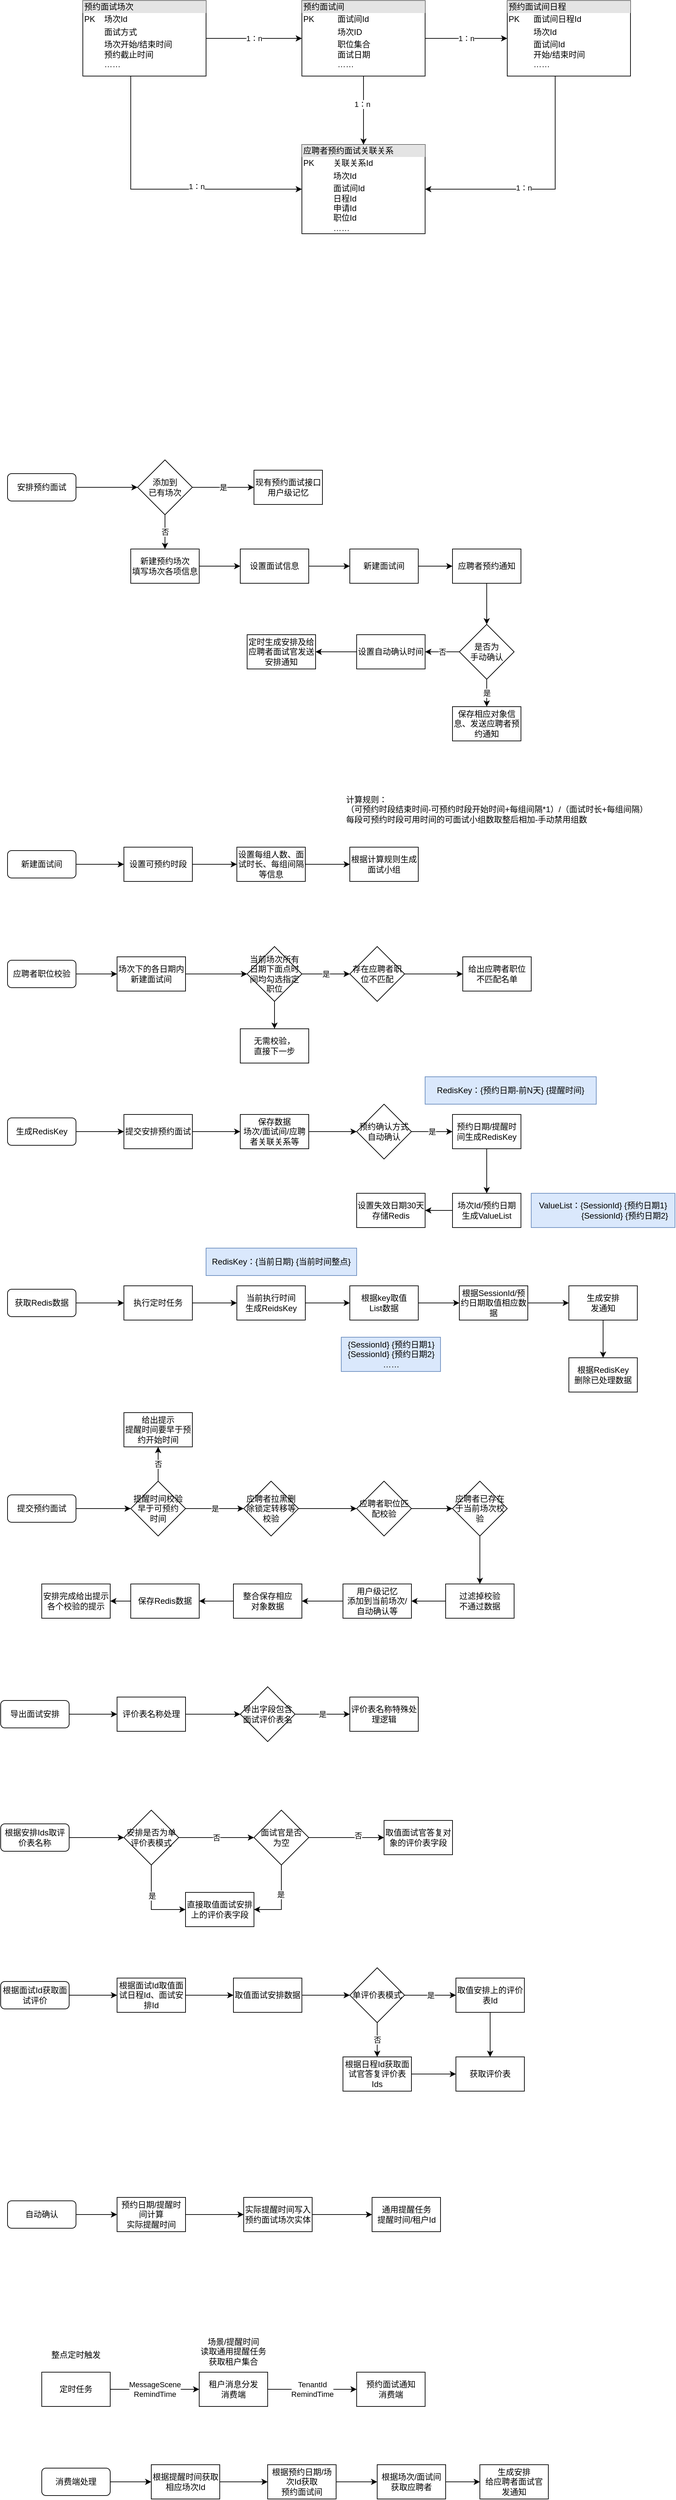<mxfile version="20.0.3" type="github">
  <diagram id="_McsPf8jb2U088-XCoP_" name="Page-1">
    <mxGraphModel dx="1038" dy="578" grid="1" gridSize="10" guides="1" tooltips="1" connect="1" arrows="1" fold="1" page="1" pageScale="1" pageWidth="300000" pageHeight="30000" math="0" shadow="0">
      <root>
        <mxCell id="0" />
        <mxCell id="1" parent="0" />
        <mxCell id="AKutZcXzC_K11kxw9h79-6" value="1：n" style="edgeStyle=orthogonalEdgeStyle;rounded=0;orthogonalLoop=1;jettySize=auto;html=1;" parent="1" source="AKutZcXzC_K11kxw9h79-1" target="AKutZcXzC_K11kxw9h79-2" edge="1">
          <mxGeometry relative="1" as="geometry" />
        </mxCell>
        <mxCell id="AKutZcXzC_K11kxw9h79-8" style="edgeStyle=orthogonalEdgeStyle;rounded=0;orthogonalLoop=1;jettySize=auto;html=1;entryX=0;entryY=0.5;entryDx=0;entryDy=0;" parent="1" source="AKutZcXzC_K11kxw9h79-1" target="AKutZcXzC_K11kxw9h79-4" edge="1">
          <mxGeometry relative="1" as="geometry">
            <Array as="points">
              <mxPoint x="250" y="445" />
            </Array>
          </mxGeometry>
        </mxCell>
        <mxCell id="AKutZcXzC_K11kxw9h79-9" value="1：n" style="edgeLabel;html=1;align=center;verticalAlign=middle;resizable=0;points=[];" parent="AKutZcXzC_K11kxw9h79-8" vertex="1" connectable="0">
          <mxGeometry x="0.257" y="4" relative="1" as="geometry">
            <mxPoint as="offset" />
          </mxGeometry>
        </mxCell>
        <mxCell id="AKutZcXzC_K11kxw9h79-1" value="&lt;div style=&quot;box-sizing: border-box ; width: 100% ; background: #e4e4e4 ; padding: 2px&quot;&gt;预约面试场次&lt;/div&gt;&lt;table style=&quot;width: 100% ; font-size: 1em&quot; cellpadding=&quot;2&quot; cellspacing=&quot;0&quot;&gt;&lt;tbody&gt;&lt;tr&gt;&lt;td&gt;PK&lt;/td&gt;&lt;td&gt;场次Id&amp;nbsp;&lt;/td&gt;&lt;/tr&gt;&lt;tr&gt;&lt;td&gt;&lt;br&gt;&lt;/td&gt;&lt;td&gt;面试方式&lt;/td&gt;&lt;/tr&gt;&lt;tr&gt;&lt;td&gt;&lt;/td&gt;&lt;td&gt;场次开始/结束时间&lt;br&gt;预约截止时间&lt;br&gt;……&lt;/td&gt;&lt;/tr&gt;&lt;/tbody&gt;&lt;/table&gt;" style="verticalAlign=top;align=left;overflow=fill;html=1;" parent="1" vertex="1">
          <mxGeometry x="180" y="170" width="180" height="110" as="geometry" />
        </mxCell>
        <mxCell id="AKutZcXzC_K11kxw9h79-7" value="1：n" style="edgeStyle=orthogonalEdgeStyle;rounded=0;orthogonalLoop=1;jettySize=auto;html=1;" parent="1" source="AKutZcXzC_K11kxw9h79-2" target="AKutZcXzC_K11kxw9h79-3" edge="1">
          <mxGeometry relative="1" as="geometry" />
        </mxCell>
        <mxCell id="AKutZcXzC_K11kxw9h79-10" value="" style="edgeStyle=orthogonalEdgeStyle;rounded=0;orthogonalLoop=1;jettySize=auto;html=1;" parent="1" source="AKutZcXzC_K11kxw9h79-2" target="AKutZcXzC_K11kxw9h79-4" edge="1">
          <mxGeometry relative="1" as="geometry" />
        </mxCell>
        <mxCell id="AKutZcXzC_K11kxw9h79-11" value="1：n" style="edgeLabel;html=1;align=center;verticalAlign=middle;resizable=0;points=[];" parent="AKutZcXzC_K11kxw9h79-10" vertex="1" connectable="0">
          <mxGeometry x="-0.184" y="-2" relative="1" as="geometry">
            <mxPoint as="offset" />
          </mxGeometry>
        </mxCell>
        <mxCell id="AKutZcXzC_K11kxw9h79-2" value="&lt;div style=&quot;box-sizing: border-box ; width: 100% ; background: #e4e4e4 ; padding: 2px&quot;&gt;预约面试间&lt;/div&gt;&lt;table style=&quot;width: 100% ; font-size: 1em&quot; cellpadding=&quot;2&quot; cellspacing=&quot;0&quot;&gt;&lt;tbody&gt;&lt;tr&gt;&lt;td&gt;PK&lt;/td&gt;&lt;td&gt;面试间Id&lt;/td&gt;&lt;/tr&gt;&lt;tr&gt;&lt;td&gt;&lt;br&gt;&lt;/td&gt;&lt;td&gt;场次ID&lt;/td&gt;&lt;/tr&gt;&lt;tr&gt;&lt;td&gt;&lt;/td&gt;&lt;td&gt;职位集合&lt;br&gt;面试日期&lt;br&gt;……&lt;/td&gt;&lt;/tr&gt;&lt;/tbody&gt;&lt;/table&gt;" style="verticalAlign=top;align=left;overflow=fill;html=1;" parent="1" vertex="1">
          <mxGeometry x="500" y="170" width="180" height="110" as="geometry" />
        </mxCell>
        <mxCell id="AKutZcXzC_K11kxw9h79-12" style="edgeStyle=orthogonalEdgeStyle;rounded=0;orthogonalLoop=1;jettySize=auto;html=1;entryX=1;entryY=0.5;entryDx=0;entryDy=0;" parent="1" source="AKutZcXzC_K11kxw9h79-3" target="AKutZcXzC_K11kxw9h79-4" edge="1">
          <mxGeometry relative="1" as="geometry">
            <Array as="points">
              <mxPoint x="870" y="445" />
            </Array>
          </mxGeometry>
        </mxCell>
        <mxCell id="AKutZcXzC_K11kxw9h79-13" value="1：n" style="edgeLabel;html=1;align=center;verticalAlign=middle;resizable=0;points=[];" parent="AKutZcXzC_K11kxw9h79-12" vertex="1" connectable="0">
          <mxGeometry x="0.19" y="-2" relative="1" as="geometry">
            <mxPoint as="offset" />
          </mxGeometry>
        </mxCell>
        <mxCell id="AKutZcXzC_K11kxw9h79-3" value="&lt;div style=&quot;box-sizing: border-box ; width: 100% ; background: #e4e4e4 ; padding: 2px&quot;&gt;预约面试间日程&lt;/div&gt;&lt;table style=&quot;width: 100% ; font-size: 1em&quot; cellpadding=&quot;2&quot; cellspacing=&quot;0&quot;&gt;&lt;tbody&gt;&lt;tr&gt;&lt;td&gt;PK&lt;/td&gt;&lt;td&gt;面试间日程Id&lt;/td&gt;&lt;/tr&gt;&lt;tr&gt;&lt;td&gt;&lt;br&gt;&lt;/td&gt;&lt;td&gt;场次Id&lt;/td&gt;&lt;/tr&gt;&lt;tr&gt;&lt;td&gt;&lt;/td&gt;&lt;td&gt;面试间Id&lt;br&gt;开始/结束时间&lt;br&gt;……&lt;/td&gt;&lt;/tr&gt;&lt;/tbody&gt;&lt;/table&gt;" style="verticalAlign=top;align=left;overflow=fill;html=1;" parent="1" vertex="1">
          <mxGeometry x="800" y="170" width="180" height="110" as="geometry" />
        </mxCell>
        <mxCell id="AKutZcXzC_K11kxw9h79-4" value="&lt;div style=&quot;box-sizing: border-box ; width: 100% ; background: #e4e4e4 ; padding: 2px&quot;&gt;应聘者预约面试关联关系&lt;/div&gt;&lt;table style=&quot;width: 100% ; font-size: 1em&quot; cellpadding=&quot;2&quot; cellspacing=&quot;0&quot;&gt;&lt;tbody&gt;&lt;tr&gt;&lt;td&gt;PK&lt;/td&gt;&lt;td&gt;关联关系Id&lt;/td&gt;&lt;/tr&gt;&lt;tr&gt;&lt;td&gt;&lt;br&gt;&lt;/td&gt;&lt;td&gt;场次Id&lt;/td&gt;&lt;/tr&gt;&lt;tr&gt;&lt;td&gt;&lt;/td&gt;&lt;td&gt;面试间Id&lt;br&gt;日程Id&lt;br&gt;申请Id&lt;br&gt;职位Id&lt;br&gt;……&lt;br&gt;&lt;br&gt;&lt;/td&gt;&lt;/tr&gt;&lt;/tbody&gt;&lt;/table&gt;" style="verticalAlign=top;align=left;overflow=fill;html=1;" parent="1" vertex="1">
          <mxGeometry x="500" y="380" width="180" height="130" as="geometry" />
        </mxCell>
        <mxCell id="AKutZcXzC_K11kxw9h79-26" value="" style="edgeStyle=orthogonalEdgeStyle;rounded=0;orthogonalLoop=1;jettySize=auto;html=1;" parent="1" source="AKutZcXzC_K11kxw9h79-14" target="AKutZcXzC_K11kxw9h79-15" edge="1">
          <mxGeometry relative="1" as="geometry" />
        </mxCell>
        <mxCell id="AKutZcXzC_K11kxw9h79-14" value="安排预约面试" style="rounded=1;whiteSpace=wrap;html=1;" parent="1" vertex="1">
          <mxGeometry x="70" y="860" width="100" height="40" as="geometry" />
        </mxCell>
        <mxCell id="AKutZcXzC_K11kxw9h79-27" value="是" style="edgeStyle=orthogonalEdgeStyle;rounded=0;orthogonalLoop=1;jettySize=auto;html=1;" parent="1" source="AKutZcXzC_K11kxw9h79-15" target="AKutZcXzC_K11kxw9h79-16" edge="1">
          <mxGeometry relative="1" as="geometry" />
        </mxCell>
        <mxCell id="AKutZcXzC_K11kxw9h79-28" value="否" style="edgeStyle=orthogonalEdgeStyle;rounded=0;orthogonalLoop=1;jettySize=auto;html=1;" parent="1" source="AKutZcXzC_K11kxw9h79-15" target="AKutZcXzC_K11kxw9h79-18" edge="1">
          <mxGeometry relative="1" as="geometry" />
        </mxCell>
        <mxCell id="AKutZcXzC_K11kxw9h79-15" value="添加到&lt;br&gt;已有场次" style="rhombus;whiteSpace=wrap;html=1;" parent="1" vertex="1">
          <mxGeometry x="260" y="840" width="80" height="80" as="geometry" />
        </mxCell>
        <mxCell id="AKutZcXzC_K11kxw9h79-16" value="现有预约面试接口&lt;br&gt;用户级记忆" style="rounded=0;whiteSpace=wrap;html=1;" parent="1" vertex="1">
          <mxGeometry x="430" y="855" width="100" height="50" as="geometry" />
        </mxCell>
        <mxCell id="AKutZcXzC_K11kxw9h79-29" value="" style="edgeStyle=orthogonalEdgeStyle;rounded=0;orthogonalLoop=1;jettySize=auto;html=1;" parent="1" source="AKutZcXzC_K11kxw9h79-18" target="AKutZcXzC_K11kxw9h79-19" edge="1">
          <mxGeometry relative="1" as="geometry" />
        </mxCell>
        <mxCell id="AKutZcXzC_K11kxw9h79-18" value="新建预约场次&lt;br&gt;填写场次各项信息" style="rounded=0;whiteSpace=wrap;html=1;" parent="1" vertex="1">
          <mxGeometry x="250" y="970" width="100" height="50" as="geometry" />
        </mxCell>
        <mxCell id="AKutZcXzC_K11kxw9h79-30" value="" style="edgeStyle=orthogonalEdgeStyle;rounded=0;orthogonalLoop=1;jettySize=auto;html=1;" parent="1" source="AKutZcXzC_K11kxw9h79-19" target="AKutZcXzC_K11kxw9h79-20" edge="1">
          <mxGeometry relative="1" as="geometry" />
        </mxCell>
        <mxCell id="AKutZcXzC_K11kxw9h79-19" value="设置面试信息" style="rounded=0;whiteSpace=wrap;html=1;" parent="1" vertex="1">
          <mxGeometry x="410" y="970" width="100" height="50" as="geometry" />
        </mxCell>
        <mxCell id="AKutZcXzC_K11kxw9h79-31" value="" style="edgeStyle=orthogonalEdgeStyle;rounded=0;orthogonalLoop=1;jettySize=auto;html=1;" parent="1" source="AKutZcXzC_K11kxw9h79-20" target="AKutZcXzC_K11kxw9h79-21" edge="1">
          <mxGeometry relative="1" as="geometry" />
        </mxCell>
        <mxCell id="AKutZcXzC_K11kxw9h79-20" value="新建面试间" style="rounded=0;whiteSpace=wrap;html=1;" parent="1" vertex="1">
          <mxGeometry x="570" y="970" width="100" height="50" as="geometry" />
        </mxCell>
        <mxCell id="AKutZcXzC_K11kxw9h79-32" value="" style="edgeStyle=orthogonalEdgeStyle;rounded=0;orthogonalLoop=1;jettySize=auto;html=1;" parent="1" source="AKutZcXzC_K11kxw9h79-21" target="AKutZcXzC_K11kxw9h79-22" edge="1">
          <mxGeometry relative="1" as="geometry" />
        </mxCell>
        <mxCell id="AKutZcXzC_K11kxw9h79-21" value="应聘者预约通知" style="rounded=0;whiteSpace=wrap;html=1;" parent="1" vertex="1">
          <mxGeometry x="720" y="970" width="100" height="50" as="geometry" />
        </mxCell>
        <mxCell id="AKutZcXzC_K11kxw9h79-33" value="是" style="edgeStyle=orthogonalEdgeStyle;rounded=0;orthogonalLoop=1;jettySize=auto;html=1;" parent="1" source="AKutZcXzC_K11kxw9h79-22" target="AKutZcXzC_K11kxw9h79-23" edge="1">
          <mxGeometry relative="1" as="geometry" />
        </mxCell>
        <mxCell id="AKutZcXzC_K11kxw9h79-34" value="否" style="edgeStyle=orthogonalEdgeStyle;rounded=0;orthogonalLoop=1;jettySize=auto;html=1;" parent="1" source="AKutZcXzC_K11kxw9h79-22" target="AKutZcXzC_K11kxw9h79-24" edge="1">
          <mxGeometry relative="1" as="geometry" />
        </mxCell>
        <mxCell id="AKutZcXzC_K11kxw9h79-22" value="是否为&lt;br&gt;手动确认" style="rhombus;whiteSpace=wrap;html=1;" parent="1" vertex="1">
          <mxGeometry x="730" y="1080" width="80" height="80" as="geometry" />
        </mxCell>
        <mxCell id="AKutZcXzC_K11kxw9h79-23" value="保存相应对象信息、发送应聘者预约通知" style="rounded=0;whiteSpace=wrap;html=1;" parent="1" vertex="1">
          <mxGeometry x="720" y="1200" width="100" height="50" as="geometry" />
        </mxCell>
        <mxCell id="AKutZcXzC_K11kxw9h79-35" value="" style="edgeStyle=orthogonalEdgeStyle;rounded=0;orthogonalLoop=1;jettySize=auto;html=1;" parent="1" source="AKutZcXzC_K11kxw9h79-24" target="AKutZcXzC_K11kxw9h79-25" edge="1">
          <mxGeometry relative="1" as="geometry" />
        </mxCell>
        <mxCell id="AKutZcXzC_K11kxw9h79-24" value="设置自动确认时间" style="rounded=0;whiteSpace=wrap;html=1;" parent="1" vertex="1">
          <mxGeometry x="580" y="1095" width="100" height="50" as="geometry" />
        </mxCell>
        <mxCell id="AKutZcXzC_K11kxw9h79-25" value="定时生成安排及给应聘者面试官发送安排通知" style="rounded=0;whiteSpace=wrap;html=1;" parent="1" vertex="1">
          <mxGeometry x="420" y="1095" width="100" height="50" as="geometry" />
        </mxCell>
        <mxCell id="AKutZcXzC_K11kxw9h79-43" value="" style="edgeStyle=orthogonalEdgeStyle;rounded=0;orthogonalLoop=1;jettySize=auto;html=1;" parent="1" source="AKutZcXzC_K11kxw9h79-36" target="AKutZcXzC_K11kxw9h79-37" edge="1">
          <mxGeometry relative="1" as="geometry" />
        </mxCell>
        <mxCell id="AKutZcXzC_K11kxw9h79-36" value="新建面试间" style="rounded=1;whiteSpace=wrap;html=1;" parent="1" vertex="1">
          <mxGeometry x="70" y="1410" width="100" height="40" as="geometry" />
        </mxCell>
        <mxCell id="AKutZcXzC_K11kxw9h79-44" value="" style="edgeStyle=orthogonalEdgeStyle;rounded=0;orthogonalLoop=1;jettySize=auto;html=1;" parent="1" source="AKutZcXzC_K11kxw9h79-37" target="AKutZcXzC_K11kxw9h79-40" edge="1">
          <mxGeometry relative="1" as="geometry" />
        </mxCell>
        <mxCell id="AKutZcXzC_K11kxw9h79-37" value="设置可预约时段" style="rounded=0;whiteSpace=wrap;html=1;" parent="1" vertex="1">
          <mxGeometry x="240" y="1405" width="100" height="50" as="geometry" />
        </mxCell>
        <mxCell id="AKutZcXzC_K11kxw9h79-38" value="根据计算规则生成面试小组" style="rounded=0;whiteSpace=wrap;html=1;" parent="1" vertex="1">
          <mxGeometry x="570" y="1405" width="100" height="50" as="geometry" />
        </mxCell>
        <mxCell id="AKutZcXzC_K11kxw9h79-45" value="" style="edgeStyle=orthogonalEdgeStyle;rounded=0;orthogonalLoop=1;jettySize=auto;html=1;" parent="1" source="AKutZcXzC_K11kxw9h79-40" target="AKutZcXzC_K11kxw9h79-38" edge="1">
          <mxGeometry relative="1" as="geometry" />
        </mxCell>
        <mxCell id="AKutZcXzC_K11kxw9h79-40" value="设置每组人数、面试时长、每组间隔等信息" style="rounded=0;whiteSpace=wrap;html=1;" parent="1" vertex="1">
          <mxGeometry x="405" y="1405" width="100" height="50" as="geometry" />
        </mxCell>
        <mxCell id="AKutZcXzC_K11kxw9h79-42" value="&lt;div style=&quot;text-align: left&quot;&gt;&lt;span&gt;计算规则：&lt;/span&gt;&lt;/div&gt;&lt;div style=&quot;text-align: left&quot;&gt;&lt;span&gt;（可预约时段结束时间-可预约时段开始时间+每组间隔*1）/（面试时长+每组间隔）&lt;/span&gt;&lt;/div&gt;&lt;div style=&quot;text-align: left&quot;&gt;&lt;span&gt;每段可预约时段可用时间的可面试小组数取整后相加-手动禁用组数&lt;/span&gt;&lt;/div&gt;" style="text;html=1;strokeColor=none;fillColor=none;align=center;verticalAlign=middle;whiteSpace=wrap;rounded=0;" parent="1" vertex="1">
          <mxGeometry x="560" y="1310" width="450" height="80" as="geometry" />
        </mxCell>
        <mxCell id="AKutZcXzC_K11kxw9h79-51" value="" style="edgeStyle=orthogonalEdgeStyle;rounded=0;orthogonalLoop=1;jettySize=auto;html=1;" parent="1" source="AKutZcXzC_K11kxw9h79-46" target="AKutZcXzC_K11kxw9h79-47" edge="1">
          <mxGeometry relative="1" as="geometry" />
        </mxCell>
        <mxCell id="AKutZcXzC_K11kxw9h79-46" value="应聘者职位校验" style="rounded=1;whiteSpace=wrap;html=1;" parent="1" vertex="1">
          <mxGeometry x="70" y="1570" width="100" height="40" as="geometry" />
        </mxCell>
        <mxCell id="AKutZcXzC_K11kxw9h79-52" value="" style="edgeStyle=orthogonalEdgeStyle;rounded=0;orthogonalLoop=1;jettySize=auto;html=1;" parent="1" source="AKutZcXzC_K11kxw9h79-47" target="AKutZcXzC_K11kxw9h79-48" edge="1">
          <mxGeometry relative="1" as="geometry" />
        </mxCell>
        <mxCell id="AKutZcXzC_K11kxw9h79-47" value="场次下的各日期内新建面试间" style="rounded=0;whiteSpace=wrap;html=1;" parent="1" vertex="1">
          <mxGeometry x="230" y="1565" width="100" height="50" as="geometry" />
        </mxCell>
        <mxCell id="AKutZcXzC_K11kxw9h79-53" value="是" style="edgeStyle=orthogonalEdgeStyle;rounded=0;orthogonalLoop=1;jettySize=auto;html=1;" parent="1" source="AKutZcXzC_K11kxw9h79-48" target="AKutZcXzC_K11kxw9h79-49" edge="1">
          <mxGeometry relative="1" as="geometry" />
        </mxCell>
        <mxCell id="AKutZcXzC_K11kxw9h79-55" value="" style="edgeStyle=orthogonalEdgeStyle;rounded=0;orthogonalLoop=1;jettySize=auto;html=1;" parent="1" source="AKutZcXzC_K11kxw9h79-48" target="AKutZcXzC_K11kxw9h79-54" edge="1">
          <mxGeometry relative="1" as="geometry" />
        </mxCell>
        <mxCell id="AKutZcXzC_K11kxw9h79-48" value="当前场次所有日期下面点时间均勾选指定职位" style="rhombus;whiteSpace=wrap;html=1;" parent="1" vertex="1">
          <mxGeometry x="420" y="1550" width="80" height="80" as="geometry" />
        </mxCell>
        <mxCell id="AKutZcXzC_K11kxw9h79-56" value="" style="edgeStyle=orthogonalEdgeStyle;rounded=0;orthogonalLoop=1;jettySize=auto;html=1;" parent="1" source="AKutZcXzC_K11kxw9h79-49" target="AKutZcXzC_K11kxw9h79-50" edge="1">
          <mxGeometry relative="1" as="geometry" />
        </mxCell>
        <mxCell id="AKutZcXzC_K11kxw9h79-49" value="存在应聘者职位不匹配" style="rhombus;whiteSpace=wrap;html=1;" parent="1" vertex="1">
          <mxGeometry x="570" y="1550" width="80" height="80" as="geometry" />
        </mxCell>
        <mxCell id="AKutZcXzC_K11kxw9h79-50" value="给出应聘者职位&lt;br&gt;不匹配名单" style="rounded=0;whiteSpace=wrap;html=1;" parent="1" vertex="1">
          <mxGeometry x="735" y="1565" width="100" height="50" as="geometry" />
        </mxCell>
        <mxCell id="AKutZcXzC_K11kxw9h79-54" value="无需校验，&lt;br&gt;直接下一步" style="rounded=0;whiteSpace=wrap;html=1;" parent="1" vertex="1">
          <mxGeometry x="410" y="1670" width="100" height="50" as="geometry" />
        </mxCell>
        <mxCell id="NbpE_9AWWfiQ8LceVUcb-12" value="" style="edgeStyle=orthogonalEdgeStyle;rounded=0;orthogonalLoop=1;jettySize=auto;html=1;" parent="1" source="NbpE_9AWWfiQ8LceVUcb-1" target="NbpE_9AWWfiQ8LceVUcb-3" edge="1">
          <mxGeometry relative="1" as="geometry" />
        </mxCell>
        <mxCell id="NbpE_9AWWfiQ8LceVUcb-1" value="生成RedisKey" style="rounded=1;whiteSpace=wrap;html=1;" parent="1" vertex="1">
          <mxGeometry x="70" y="1800" width="100" height="40" as="geometry" />
        </mxCell>
        <mxCell id="NbpE_9AWWfiQ8LceVUcb-13" value="" style="edgeStyle=orthogonalEdgeStyle;rounded=0;orthogonalLoop=1;jettySize=auto;html=1;" parent="1" source="NbpE_9AWWfiQ8LceVUcb-3" target="NbpE_9AWWfiQ8LceVUcb-4" edge="1">
          <mxGeometry relative="1" as="geometry" />
        </mxCell>
        <mxCell id="NbpE_9AWWfiQ8LceVUcb-3" value="提交安排预约面试" style="rounded=0;whiteSpace=wrap;html=1;" parent="1" vertex="1">
          <mxGeometry x="240" y="1795" width="100" height="50" as="geometry" />
        </mxCell>
        <mxCell id="NbpE_9AWWfiQ8LceVUcb-14" value="" style="edgeStyle=orthogonalEdgeStyle;rounded=0;orthogonalLoop=1;jettySize=auto;html=1;" parent="1" source="NbpE_9AWWfiQ8LceVUcb-4" target="NbpE_9AWWfiQ8LceVUcb-5" edge="1">
          <mxGeometry relative="1" as="geometry" />
        </mxCell>
        <mxCell id="NbpE_9AWWfiQ8LceVUcb-4" value="保存数据&lt;br&gt;场次/面试间/应聘者关联关系等" style="rounded=0;whiteSpace=wrap;html=1;" parent="1" vertex="1">
          <mxGeometry x="410" y="1795" width="100" height="50" as="geometry" />
        </mxCell>
        <mxCell id="NbpE_9AWWfiQ8LceVUcb-15" value="是" style="edgeStyle=orthogonalEdgeStyle;rounded=0;orthogonalLoop=1;jettySize=auto;html=1;" parent="1" source="NbpE_9AWWfiQ8LceVUcb-5" target="NbpE_9AWWfiQ8LceVUcb-6" edge="1">
          <mxGeometry relative="1" as="geometry" />
        </mxCell>
        <mxCell id="NbpE_9AWWfiQ8LceVUcb-5" value="预约确认方式&lt;br&gt;自动确认" style="rhombus;whiteSpace=wrap;html=1;" parent="1" vertex="1">
          <mxGeometry x="580" y="1780" width="80" height="80" as="geometry" />
        </mxCell>
        <mxCell id="NbpE_9AWWfiQ8LceVUcb-18" value="" style="edgeStyle=orthogonalEdgeStyle;rounded=0;orthogonalLoop=1;jettySize=auto;html=1;" parent="1" source="NbpE_9AWWfiQ8LceVUcb-6" target="NbpE_9AWWfiQ8LceVUcb-10" edge="1">
          <mxGeometry relative="1" as="geometry" />
        </mxCell>
        <mxCell id="NbpE_9AWWfiQ8LceVUcb-6" value="预约日期/提醒时间生成RedisKey" style="rounded=0;whiteSpace=wrap;html=1;" parent="1" vertex="1">
          <mxGeometry x="720" y="1795" width="100" height="50" as="geometry" />
        </mxCell>
        <mxCell id="NbpE_9AWWfiQ8LceVUcb-9" value="RedisKey：{预约日期-前N天} {提醒时间}" style="text;html=1;strokeColor=#6c8ebf;fillColor=#dae8fc;align=center;verticalAlign=middle;whiteSpace=wrap;rounded=0;" parent="1" vertex="1">
          <mxGeometry x="680" y="1740" width="250" height="40" as="geometry" />
        </mxCell>
        <mxCell id="NbpE_9AWWfiQ8LceVUcb-30" value="" style="edgeStyle=orthogonalEdgeStyle;rounded=0;orthogonalLoop=1;jettySize=auto;html=1;" parent="1" source="NbpE_9AWWfiQ8LceVUcb-10" target="NbpE_9AWWfiQ8LceVUcb-29" edge="1">
          <mxGeometry relative="1" as="geometry" />
        </mxCell>
        <mxCell id="NbpE_9AWWfiQ8LceVUcb-10" value="场次Id/预约日期&lt;br&gt;生成ValueList" style="rounded=0;whiteSpace=wrap;html=1;" parent="1" vertex="1">
          <mxGeometry x="720" y="1910" width="100" height="50" as="geometry" />
        </mxCell>
        <mxCell id="NbpE_9AWWfiQ8LceVUcb-11" value="ValueList：{SessionId} {预约日期1}&lt;br&gt;&amp;nbsp; &amp;nbsp; &amp;nbsp; &amp;nbsp; &amp;nbsp; &amp;nbsp; &amp;nbsp; &amp;nbsp; &amp;nbsp; &amp;nbsp;{SessionId} {预约日期2}" style="text;html=1;strokeColor=#6c8ebf;fillColor=#dae8fc;align=center;verticalAlign=middle;whiteSpace=wrap;rounded=0;" parent="1" vertex="1">
          <mxGeometry x="835" y="1910" width="210" height="50" as="geometry" />
        </mxCell>
        <mxCell id="NbpE_9AWWfiQ8LceVUcb-31" value="" style="edgeStyle=orthogonalEdgeStyle;rounded=0;orthogonalLoop=1;jettySize=auto;html=1;" parent="1" source="NbpE_9AWWfiQ8LceVUcb-19" target="NbpE_9AWWfiQ8LceVUcb-20" edge="1">
          <mxGeometry relative="1" as="geometry" />
        </mxCell>
        <mxCell id="NbpE_9AWWfiQ8LceVUcb-19" value="获取Redis数据" style="rounded=1;whiteSpace=wrap;html=1;" parent="1" vertex="1">
          <mxGeometry x="70" y="2050" width="100" height="40" as="geometry" />
        </mxCell>
        <mxCell id="NbpE_9AWWfiQ8LceVUcb-32" value="" style="edgeStyle=orthogonalEdgeStyle;rounded=0;orthogonalLoop=1;jettySize=auto;html=1;" parent="1" source="NbpE_9AWWfiQ8LceVUcb-20" target="NbpE_9AWWfiQ8LceVUcb-21" edge="1">
          <mxGeometry relative="1" as="geometry" />
        </mxCell>
        <mxCell id="NbpE_9AWWfiQ8LceVUcb-20" value="执行定时任务" style="rounded=0;whiteSpace=wrap;html=1;" parent="1" vertex="1">
          <mxGeometry x="240" y="2045" width="100" height="50" as="geometry" />
        </mxCell>
        <mxCell id="NbpE_9AWWfiQ8LceVUcb-33" value="" style="edgeStyle=orthogonalEdgeStyle;rounded=0;orthogonalLoop=1;jettySize=auto;html=1;" parent="1" source="NbpE_9AWWfiQ8LceVUcb-21" target="NbpE_9AWWfiQ8LceVUcb-23" edge="1">
          <mxGeometry relative="1" as="geometry" />
        </mxCell>
        <mxCell id="NbpE_9AWWfiQ8LceVUcb-21" value="当前执行时间&lt;br&gt;生成ReidsKey" style="rounded=0;whiteSpace=wrap;html=1;" parent="1" vertex="1">
          <mxGeometry x="405" y="2045" width="100" height="50" as="geometry" />
        </mxCell>
        <mxCell id="NbpE_9AWWfiQ8LceVUcb-22" value="RedisKey：{当前日期} {当前时间整点}" style="text;html=1;strokeColor=#6c8ebf;fillColor=#dae8fc;align=center;verticalAlign=middle;whiteSpace=wrap;rounded=0;" parent="1" vertex="1">
          <mxGeometry x="360" y="1990" width="220" height="40" as="geometry" />
        </mxCell>
        <mxCell id="NbpE_9AWWfiQ8LceVUcb-34" value="" style="edgeStyle=orthogonalEdgeStyle;rounded=0;orthogonalLoop=1;jettySize=auto;html=1;" parent="1" source="NbpE_9AWWfiQ8LceVUcb-23" target="NbpE_9AWWfiQ8LceVUcb-25" edge="1">
          <mxGeometry relative="1" as="geometry" />
        </mxCell>
        <mxCell id="NbpE_9AWWfiQ8LceVUcb-23" value="根据key取值&lt;br&gt;List数据" style="rounded=0;whiteSpace=wrap;html=1;" parent="1" vertex="1">
          <mxGeometry x="570" y="2045" width="100" height="50" as="geometry" />
        </mxCell>
        <mxCell id="NbpE_9AWWfiQ8LceVUcb-24" value="{SessionId} {预约日期1}&lt;br&gt;{SessionId} {预约日期2}&lt;br&gt;……" style="text;html=1;strokeColor=#6c8ebf;fillColor=#dae8fc;align=center;verticalAlign=middle;whiteSpace=wrap;rounded=0;" parent="1" vertex="1">
          <mxGeometry x="557.5" y="2120" width="145" height="50" as="geometry" />
        </mxCell>
        <mxCell id="NbpE_9AWWfiQ8LceVUcb-35" value="" style="edgeStyle=orthogonalEdgeStyle;rounded=0;orthogonalLoop=1;jettySize=auto;html=1;" parent="1" source="NbpE_9AWWfiQ8LceVUcb-25" target="NbpE_9AWWfiQ8LceVUcb-27" edge="1">
          <mxGeometry relative="1" as="geometry" />
        </mxCell>
        <mxCell id="NbpE_9AWWfiQ8LceVUcb-25" value="根据SessionId/预约日期取值相应数据" style="rounded=0;whiteSpace=wrap;html=1;" parent="1" vertex="1">
          <mxGeometry x="730" y="2045" width="100" height="50" as="geometry" />
        </mxCell>
        <mxCell id="NbpE_9AWWfiQ8LceVUcb-36" value="" style="edgeStyle=orthogonalEdgeStyle;rounded=0;orthogonalLoop=1;jettySize=auto;html=1;" parent="1" source="NbpE_9AWWfiQ8LceVUcb-27" target="NbpE_9AWWfiQ8LceVUcb-28" edge="1">
          <mxGeometry relative="1" as="geometry" />
        </mxCell>
        <mxCell id="NbpE_9AWWfiQ8LceVUcb-27" value="生成安排&lt;br&gt;发通知" style="rounded=0;whiteSpace=wrap;html=1;" parent="1" vertex="1">
          <mxGeometry x="890" y="2045" width="100" height="50" as="geometry" />
        </mxCell>
        <mxCell id="NbpE_9AWWfiQ8LceVUcb-28" value="根据RedisKey&lt;br&gt;删除已处理数据" style="rounded=0;whiteSpace=wrap;html=1;" parent="1" vertex="1">
          <mxGeometry x="890" y="2150" width="100" height="50" as="geometry" />
        </mxCell>
        <mxCell id="NbpE_9AWWfiQ8LceVUcb-29" value="设置失效日期30天&lt;br&gt;存储Redis" style="rounded=0;whiteSpace=wrap;html=1;" parent="1" vertex="1">
          <mxGeometry x="580" y="1910" width="100" height="50" as="geometry" />
        </mxCell>
        <mxCell id="NbpE_9AWWfiQ8LceVUcb-48" value="" style="edgeStyle=orthogonalEdgeStyle;rounded=0;orthogonalLoop=1;jettySize=auto;html=1;" parent="1" source="NbpE_9AWWfiQ8LceVUcb-37" target="NbpE_9AWWfiQ8LceVUcb-38" edge="1">
          <mxGeometry relative="1" as="geometry" />
        </mxCell>
        <mxCell id="NbpE_9AWWfiQ8LceVUcb-37" value="提交预约面试" style="rounded=1;whiteSpace=wrap;html=1;" parent="1" vertex="1">
          <mxGeometry x="70" y="2350" width="100" height="40" as="geometry" />
        </mxCell>
        <mxCell id="NbpE_9AWWfiQ8LceVUcb-49" value="是" style="edgeStyle=orthogonalEdgeStyle;rounded=0;orthogonalLoop=1;jettySize=auto;html=1;" parent="1" source="NbpE_9AWWfiQ8LceVUcb-38" target="NbpE_9AWWfiQ8LceVUcb-39" edge="1">
          <mxGeometry relative="1" as="geometry" />
        </mxCell>
        <mxCell id="NbpE_9AWWfiQ8LceVUcb-50" value="否" style="edgeStyle=orthogonalEdgeStyle;rounded=0;orthogonalLoop=1;jettySize=auto;html=1;" parent="1" source="NbpE_9AWWfiQ8LceVUcb-38" target="NbpE_9AWWfiQ8LceVUcb-41" edge="1">
          <mxGeometry relative="1" as="geometry" />
        </mxCell>
        <mxCell id="NbpE_9AWWfiQ8LceVUcb-38" value="提醒时间校验&lt;br&gt;早于可预约&lt;br&gt;时间" style="rhombus;whiteSpace=wrap;html=1;" parent="1" vertex="1">
          <mxGeometry x="250" y="2330" width="80" height="80" as="geometry" />
        </mxCell>
        <mxCell id="NbpE_9AWWfiQ8LceVUcb-51" value="" style="edgeStyle=orthogonalEdgeStyle;rounded=0;orthogonalLoop=1;jettySize=auto;html=1;" parent="1" source="NbpE_9AWWfiQ8LceVUcb-39" target="NbpE_9AWWfiQ8LceVUcb-42" edge="1">
          <mxGeometry relative="1" as="geometry" />
        </mxCell>
        <mxCell id="NbpE_9AWWfiQ8LceVUcb-39" value="应聘者拉黑删除锁定转移等校验" style="rhombus;whiteSpace=wrap;html=1;" parent="1" vertex="1">
          <mxGeometry x="415" y="2330" width="80" height="80" as="geometry" />
        </mxCell>
        <mxCell id="NbpE_9AWWfiQ8LceVUcb-41" value="给出提示&lt;br&gt;提醒时间要早于预约开始时间" style="rounded=0;whiteSpace=wrap;html=1;" parent="1" vertex="1">
          <mxGeometry x="240" y="2230" width="100" height="50" as="geometry" />
        </mxCell>
        <mxCell id="NbpE_9AWWfiQ8LceVUcb-52" value="" style="edgeStyle=orthogonalEdgeStyle;rounded=0;orthogonalLoop=1;jettySize=auto;html=1;" parent="1" source="NbpE_9AWWfiQ8LceVUcb-42" target="NbpE_9AWWfiQ8LceVUcb-43" edge="1">
          <mxGeometry relative="1" as="geometry" />
        </mxCell>
        <mxCell id="NbpE_9AWWfiQ8LceVUcb-42" value="应聘者职位匹配校验" style="rhombus;whiteSpace=wrap;html=1;" parent="1" vertex="1">
          <mxGeometry x="580" y="2330" width="80" height="80" as="geometry" />
        </mxCell>
        <mxCell id="NbpE_9AWWfiQ8LceVUcb-55" value="" style="edgeStyle=orthogonalEdgeStyle;rounded=0;orthogonalLoop=1;jettySize=auto;html=1;" parent="1" source="NbpE_9AWWfiQ8LceVUcb-43" target="NbpE_9AWWfiQ8LceVUcb-54" edge="1">
          <mxGeometry relative="1" as="geometry" />
        </mxCell>
        <mxCell id="NbpE_9AWWfiQ8LceVUcb-43" value="应聘者已存在于当前场次校验" style="rhombus;whiteSpace=wrap;html=1;" parent="1" vertex="1">
          <mxGeometry x="720" y="2330" width="80" height="80" as="geometry" />
        </mxCell>
        <mxCell id="NbpE_9AWWfiQ8LceVUcb-57" value="" style="edgeStyle=orthogonalEdgeStyle;rounded=0;orthogonalLoop=1;jettySize=auto;html=1;" parent="1" source="NbpE_9AWWfiQ8LceVUcb-44" target="NbpE_9AWWfiQ8LceVUcb-45" edge="1">
          <mxGeometry relative="1" as="geometry" />
        </mxCell>
        <mxCell id="NbpE_9AWWfiQ8LceVUcb-44" value="用户级记忆&lt;br&gt;添加到当前场次/自动确认等" style="rounded=0;whiteSpace=wrap;html=1;" parent="1" vertex="1">
          <mxGeometry x="560" y="2480" width="100" height="50" as="geometry" />
        </mxCell>
        <mxCell id="NbpE_9AWWfiQ8LceVUcb-58" value="" style="edgeStyle=orthogonalEdgeStyle;rounded=0;orthogonalLoop=1;jettySize=auto;html=1;" parent="1" source="NbpE_9AWWfiQ8LceVUcb-45" target="NbpE_9AWWfiQ8LceVUcb-46" edge="1">
          <mxGeometry relative="1" as="geometry" />
        </mxCell>
        <mxCell id="NbpE_9AWWfiQ8LceVUcb-45" value="整合保存相应&lt;br&gt;对象数据" style="rounded=0;whiteSpace=wrap;html=1;" parent="1" vertex="1">
          <mxGeometry x="400" y="2480" width="100" height="50" as="geometry" />
        </mxCell>
        <mxCell id="NbpE_9AWWfiQ8LceVUcb-59" value="" style="edgeStyle=orthogonalEdgeStyle;rounded=0;orthogonalLoop=1;jettySize=auto;html=1;" parent="1" source="NbpE_9AWWfiQ8LceVUcb-46" target="NbpE_9AWWfiQ8LceVUcb-47" edge="1">
          <mxGeometry relative="1" as="geometry" />
        </mxCell>
        <mxCell id="NbpE_9AWWfiQ8LceVUcb-46" value="保存Redis数据" style="rounded=0;whiteSpace=wrap;html=1;" parent="1" vertex="1">
          <mxGeometry x="250" y="2480" width="100" height="50" as="geometry" />
        </mxCell>
        <mxCell id="NbpE_9AWWfiQ8LceVUcb-47" value="安排完成给出提示&lt;br&gt;各个校验的提示" style="rounded=0;whiteSpace=wrap;html=1;" parent="1" vertex="1">
          <mxGeometry x="120" y="2480" width="100" height="50" as="geometry" />
        </mxCell>
        <mxCell id="NbpE_9AWWfiQ8LceVUcb-56" value="" style="edgeStyle=orthogonalEdgeStyle;rounded=0;orthogonalLoop=1;jettySize=auto;html=1;" parent="1" source="NbpE_9AWWfiQ8LceVUcb-54" target="NbpE_9AWWfiQ8LceVUcb-44" edge="1">
          <mxGeometry relative="1" as="geometry" />
        </mxCell>
        <mxCell id="NbpE_9AWWfiQ8LceVUcb-54" value="过滤掉校验&lt;br&gt;不通过数据" style="rounded=0;whiteSpace=wrap;html=1;" parent="1" vertex="1">
          <mxGeometry x="710" y="2480" width="100" height="50" as="geometry" />
        </mxCell>
        <mxCell id="NbpE_9AWWfiQ8LceVUcb-81" value="" style="edgeStyle=orthogonalEdgeStyle;rounded=0;orthogonalLoop=1;jettySize=auto;html=1;" parent="1" source="NbpE_9AWWfiQ8LceVUcb-60" target="NbpE_9AWWfiQ8LceVUcb-61" edge="1">
          <mxGeometry relative="1" as="geometry" />
        </mxCell>
        <mxCell id="NbpE_9AWWfiQ8LceVUcb-60" value="导出面试安排" style="rounded=1;whiteSpace=wrap;html=1;" parent="1" vertex="1">
          <mxGeometry x="60" y="2650" width="100" height="40" as="geometry" />
        </mxCell>
        <mxCell id="NbpE_9AWWfiQ8LceVUcb-82" value="" style="edgeStyle=orthogonalEdgeStyle;rounded=0;orthogonalLoop=1;jettySize=auto;html=1;" parent="1" source="NbpE_9AWWfiQ8LceVUcb-61" target="NbpE_9AWWfiQ8LceVUcb-63" edge="1">
          <mxGeometry relative="1" as="geometry" />
        </mxCell>
        <mxCell id="NbpE_9AWWfiQ8LceVUcb-61" value="评价表名称处理" style="rounded=0;whiteSpace=wrap;html=1;" parent="1" vertex="1">
          <mxGeometry x="230" y="2645" width="100" height="50" as="geometry" />
        </mxCell>
        <mxCell id="NbpE_9AWWfiQ8LceVUcb-62" value="评价表名称特殊处理逻辑" style="rounded=0;whiteSpace=wrap;html=1;" parent="1" vertex="1">
          <mxGeometry x="570" y="2645" width="100" height="50" as="geometry" />
        </mxCell>
        <mxCell id="NbpE_9AWWfiQ8LceVUcb-83" value="是" style="edgeStyle=orthogonalEdgeStyle;rounded=0;orthogonalLoop=1;jettySize=auto;html=1;" parent="1" source="NbpE_9AWWfiQ8LceVUcb-63" target="NbpE_9AWWfiQ8LceVUcb-62" edge="1">
          <mxGeometry relative="1" as="geometry" />
        </mxCell>
        <mxCell id="NbpE_9AWWfiQ8LceVUcb-63" value="导出字段包含&lt;br&gt;面试评价表名" style="rhombus;whiteSpace=wrap;html=1;" parent="1" vertex="1">
          <mxGeometry x="410" y="2630" width="80" height="80" as="geometry" />
        </mxCell>
        <mxCell id="NbpE_9AWWfiQ8LceVUcb-73" value="" style="edgeStyle=orthogonalEdgeStyle;rounded=0;orthogonalLoop=1;jettySize=auto;html=1;" parent="1" source="NbpE_9AWWfiQ8LceVUcb-66" target="NbpE_9AWWfiQ8LceVUcb-68" edge="1">
          <mxGeometry relative="1" as="geometry" />
        </mxCell>
        <mxCell id="NbpE_9AWWfiQ8LceVUcb-66" value="根据安排Ids取评价表名称" style="rounded=1;whiteSpace=wrap;html=1;" parent="1" vertex="1">
          <mxGeometry x="60" y="2830" width="100" height="40" as="geometry" />
        </mxCell>
        <mxCell id="NbpE_9AWWfiQ8LceVUcb-74" value="否" style="edgeStyle=orthogonalEdgeStyle;rounded=0;orthogonalLoop=1;jettySize=auto;html=1;" parent="1" source="NbpE_9AWWfiQ8LceVUcb-68" target="NbpE_9AWWfiQ8LceVUcb-70" edge="1">
          <mxGeometry relative="1" as="geometry">
            <Array as="points">
              <mxPoint x="370" y="2850" />
              <mxPoint x="370" y="2850" />
            </Array>
          </mxGeometry>
        </mxCell>
        <mxCell id="NbpE_9AWWfiQ8LceVUcb-79" style="edgeStyle=orthogonalEdgeStyle;rounded=0;orthogonalLoop=1;jettySize=auto;html=1;entryX=0;entryY=0.5;entryDx=0;entryDy=0;" parent="1" source="NbpE_9AWWfiQ8LceVUcb-68" target="NbpE_9AWWfiQ8LceVUcb-69" edge="1">
          <mxGeometry relative="1" as="geometry">
            <Array as="points">
              <mxPoint x="280" y="2955" />
            </Array>
          </mxGeometry>
        </mxCell>
        <mxCell id="NbpE_9AWWfiQ8LceVUcb-80" value="是" style="edgeLabel;html=1;align=center;verticalAlign=middle;resizable=0;points=[];" parent="NbpE_9AWWfiQ8LceVUcb-79" vertex="1" connectable="0">
          <mxGeometry x="-0.221" y="1" relative="1" as="geometry">
            <mxPoint as="offset" />
          </mxGeometry>
        </mxCell>
        <mxCell id="NbpE_9AWWfiQ8LceVUcb-68" value="安排是否为单评价表模式" style="rhombus;whiteSpace=wrap;html=1;" parent="1" vertex="1">
          <mxGeometry x="240" y="2810" width="80" height="80" as="geometry" />
        </mxCell>
        <mxCell id="NbpE_9AWWfiQ8LceVUcb-69" value="直接取值面试安排上的评价表字段" style="rounded=0;whiteSpace=wrap;html=1;" parent="1" vertex="1">
          <mxGeometry x="330" y="2930" width="100" height="50" as="geometry" />
        </mxCell>
        <mxCell id="NbpE_9AWWfiQ8LceVUcb-75" value="" style="edgeStyle=orthogonalEdgeStyle;rounded=0;orthogonalLoop=1;jettySize=auto;html=1;" parent="1" source="NbpE_9AWWfiQ8LceVUcb-70" target="NbpE_9AWWfiQ8LceVUcb-72" edge="1">
          <mxGeometry relative="1" as="geometry" />
        </mxCell>
        <mxCell id="NbpE_9AWWfiQ8LceVUcb-76" value="否" style="edgeLabel;html=1;align=center;verticalAlign=middle;resizable=0;points=[];" parent="NbpE_9AWWfiQ8LceVUcb-75" vertex="1" connectable="0">
          <mxGeometry x="0.309" y="3" relative="1" as="geometry">
            <mxPoint as="offset" />
          </mxGeometry>
        </mxCell>
        <mxCell id="NbpE_9AWWfiQ8LceVUcb-77" style="edgeStyle=orthogonalEdgeStyle;rounded=0;orthogonalLoop=1;jettySize=auto;html=1;entryX=1;entryY=0.5;entryDx=0;entryDy=0;" parent="1" source="NbpE_9AWWfiQ8LceVUcb-70" target="NbpE_9AWWfiQ8LceVUcb-69" edge="1">
          <mxGeometry relative="1" as="geometry" />
        </mxCell>
        <mxCell id="NbpE_9AWWfiQ8LceVUcb-78" value="是" style="edgeLabel;html=1;align=center;verticalAlign=middle;resizable=0;points=[];" parent="NbpE_9AWWfiQ8LceVUcb-77" vertex="1" connectable="0">
          <mxGeometry x="-0.185" y="-1" relative="1" as="geometry">
            <mxPoint as="offset" />
          </mxGeometry>
        </mxCell>
        <mxCell id="NbpE_9AWWfiQ8LceVUcb-70" value="面试官是否&lt;br&gt;为空" style="rhombus;whiteSpace=wrap;html=1;" parent="1" vertex="1">
          <mxGeometry x="430" y="2810" width="80" height="80" as="geometry" />
        </mxCell>
        <mxCell id="NbpE_9AWWfiQ8LceVUcb-72" value="取值面试官答复对象的评价表字段" style="rounded=0;whiteSpace=wrap;html=1;" parent="1" vertex="1">
          <mxGeometry x="620" y="2825" width="100" height="50" as="geometry" />
        </mxCell>
        <mxCell id="NbpE_9AWWfiQ8LceVUcb-91" value="" style="edgeStyle=orthogonalEdgeStyle;rounded=0;orthogonalLoop=1;jettySize=auto;html=1;" parent="1" source="NbpE_9AWWfiQ8LceVUcb-84" target="NbpE_9AWWfiQ8LceVUcb-85" edge="1">
          <mxGeometry relative="1" as="geometry" />
        </mxCell>
        <mxCell id="NbpE_9AWWfiQ8LceVUcb-84" value="根据面试Id获取面试评价" style="rounded=1;whiteSpace=wrap;html=1;" parent="1" vertex="1">
          <mxGeometry x="60" y="3060" width="100" height="40" as="geometry" />
        </mxCell>
        <mxCell id="NbpE_9AWWfiQ8LceVUcb-92" value="" style="edgeStyle=orthogonalEdgeStyle;rounded=0;orthogonalLoop=1;jettySize=auto;html=1;" parent="1" source="NbpE_9AWWfiQ8LceVUcb-85" target="NbpE_9AWWfiQ8LceVUcb-86" edge="1">
          <mxGeometry relative="1" as="geometry" />
        </mxCell>
        <mxCell id="NbpE_9AWWfiQ8LceVUcb-85" value="根据面试Id取值面试日程Id、面试安排Id" style="rounded=0;whiteSpace=wrap;html=1;" parent="1" vertex="1">
          <mxGeometry x="230" y="3055" width="100" height="50" as="geometry" />
        </mxCell>
        <mxCell id="NbpE_9AWWfiQ8LceVUcb-93" value="" style="edgeStyle=orthogonalEdgeStyle;rounded=0;orthogonalLoop=1;jettySize=auto;html=1;" parent="1" source="NbpE_9AWWfiQ8LceVUcb-86" target="NbpE_9AWWfiQ8LceVUcb-87" edge="1">
          <mxGeometry relative="1" as="geometry" />
        </mxCell>
        <mxCell id="NbpE_9AWWfiQ8LceVUcb-86" value="取值面试安排数据" style="rounded=0;whiteSpace=wrap;html=1;" parent="1" vertex="1">
          <mxGeometry x="400" y="3055" width="100" height="50" as="geometry" />
        </mxCell>
        <mxCell id="NbpE_9AWWfiQ8LceVUcb-94" value="是" style="edgeStyle=orthogonalEdgeStyle;rounded=0;orthogonalLoop=1;jettySize=auto;html=1;" parent="1" source="NbpE_9AWWfiQ8LceVUcb-87" target="NbpE_9AWWfiQ8LceVUcb-88" edge="1">
          <mxGeometry relative="1" as="geometry" />
        </mxCell>
        <mxCell id="NbpE_9AWWfiQ8LceVUcb-95" value="否" style="edgeStyle=orthogonalEdgeStyle;rounded=0;orthogonalLoop=1;jettySize=auto;html=1;" parent="1" source="NbpE_9AWWfiQ8LceVUcb-87" target="NbpE_9AWWfiQ8LceVUcb-89" edge="1">
          <mxGeometry relative="1" as="geometry" />
        </mxCell>
        <mxCell id="NbpE_9AWWfiQ8LceVUcb-87" value="单评价表模式" style="rhombus;whiteSpace=wrap;html=1;" parent="1" vertex="1">
          <mxGeometry x="570" y="3040" width="80" height="80" as="geometry" />
        </mxCell>
        <mxCell id="NbpE_9AWWfiQ8LceVUcb-97" value="" style="edgeStyle=orthogonalEdgeStyle;rounded=0;orthogonalLoop=1;jettySize=auto;html=1;" parent="1" source="NbpE_9AWWfiQ8LceVUcb-88" target="NbpE_9AWWfiQ8LceVUcb-90" edge="1">
          <mxGeometry relative="1" as="geometry" />
        </mxCell>
        <mxCell id="NbpE_9AWWfiQ8LceVUcb-88" value="取值安排上的评价表Id" style="rounded=0;whiteSpace=wrap;html=1;" parent="1" vertex="1">
          <mxGeometry x="725" y="3055" width="100" height="50" as="geometry" />
        </mxCell>
        <mxCell id="NbpE_9AWWfiQ8LceVUcb-96" value="" style="edgeStyle=orthogonalEdgeStyle;rounded=0;orthogonalLoop=1;jettySize=auto;html=1;" parent="1" source="NbpE_9AWWfiQ8LceVUcb-89" target="NbpE_9AWWfiQ8LceVUcb-90" edge="1">
          <mxGeometry relative="1" as="geometry" />
        </mxCell>
        <mxCell id="NbpE_9AWWfiQ8LceVUcb-89" value="根据日程Id获取面试官答复评价表Ids" style="rounded=0;whiteSpace=wrap;html=1;" parent="1" vertex="1">
          <mxGeometry x="560" y="3170" width="100" height="50" as="geometry" />
        </mxCell>
        <mxCell id="NbpE_9AWWfiQ8LceVUcb-90" value="获取评价表" style="rounded=0;whiteSpace=wrap;html=1;" parent="1" vertex="1">
          <mxGeometry x="725" y="3170" width="100" height="50" as="geometry" />
        </mxCell>
        <mxCell id="VehGm42EZBqq0fuW3gsY-5" value="" style="edgeStyle=orthogonalEdgeStyle;rounded=0;orthogonalLoop=1;jettySize=auto;html=1;" edge="1" parent="1" source="VehGm42EZBqq0fuW3gsY-1" target="VehGm42EZBqq0fuW3gsY-2">
          <mxGeometry relative="1" as="geometry" />
        </mxCell>
        <mxCell id="VehGm42EZBqq0fuW3gsY-1" value="自动确认" style="rounded=1;whiteSpace=wrap;html=1;" vertex="1" parent="1">
          <mxGeometry x="70" y="3380" width="100" height="40" as="geometry" />
        </mxCell>
        <mxCell id="VehGm42EZBqq0fuW3gsY-6" value="" style="edgeStyle=orthogonalEdgeStyle;rounded=0;orthogonalLoop=1;jettySize=auto;html=1;" edge="1" parent="1" source="VehGm42EZBqq0fuW3gsY-2" target="VehGm42EZBqq0fuW3gsY-3">
          <mxGeometry relative="1" as="geometry" />
        </mxCell>
        <mxCell id="VehGm42EZBqq0fuW3gsY-2" value="预约日期/提醒时间计算&lt;br&gt;实际提醒时间" style="rounded=0;whiteSpace=wrap;html=1;" vertex="1" parent="1">
          <mxGeometry x="230" y="3375" width="100" height="50" as="geometry" />
        </mxCell>
        <mxCell id="VehGm42EZBqq0fuW3gsY-7" value="" style="edgeStyle=orthogonalEdgeStyle;rounded=0;orthogonalLoop=1;jettySize=auto;html=1;" edge="1" parent="1" source="VehGm42EZBqq0fuW3gsY-3" target="VehGm42EZBqq0fuW3gsY-4">
          <mxGeometry relative="1" as="geometry" />
        </mxCell>
        <mxCell id="VehGm42EZBqq0fuW3gsY-3" value="实际提醒时间写入&lt;br&gt;预约面试场次实体" style="rounded=0;whiteSpace=wrap;html=1;" vertex="1" parent="1">
          <mxGeometry x="415" y="3375" width="100" height="50" as="geometry" />
        </mxCell>
        <mxCell id="VehGm42EZBqq0fuW3gsY-4" value="通用提醒任务&lt;br&gt;提醒时间/租户Id" style="rounded=0;whiteSpace=wrap;html=1;" vertex="1" parent="1">
          <mxGeometry x="602.5" y="3375" width="100" height="50" as="geometry" />
        </mxCell>
        <mxCell id="VehGm42EZBqq0fuW3gsY-15" value="MessageScene&lt;br&gt;RemindTime" style="edgeStyle=orthogonalEdgeStyle;rounded=0;orthogonalLoop=1;jettySize=auto;html=1;" edge="1" parent="1" source="VehGm42EZBqq0fuW3gsY-12" target="VehGm42EZBqq0fuW3gsY-13">
          <mxGeometry relative="1" as="geometry" />
        </mxCell>
        <mxCell id="VehGm42EZBqq0fuW3gsY-12" value="定时任务" style="rounded=0;whiteSpace=wrap;html=1;" vertex="1" parent="1">
          <mxGeometry x="120" y="3630" width="100" height="50" as="geometry" />
        </mxCell>
        <mxCell id="VehGm42EZBqq0fuW3gsY-16" value="TenantId&lt;br&gt;RemindTime" style="edgeStyle=orthogonalEdgeStyle;rounded=0;orthogonalLoop=1;jettySize=auto;html=1;" edge="1" parent="1" source="VehGm42EZBqq0fuW3gsY-13" target="VehGm42EZBqq0fuW3gsY-14">
          <mxGeometry relative="1" as="geometry" />
        </mxCell>
        <mxCell id="VehGm42EZBqq0fuW3gsY-13" value="租户消息分发&lt;br&gt;消费端" style="rounded=0;whiteSpace=wrap;html=1;" vertex="1" parent="1">
          <mxGeometry x="350" y="3630" width="100" height="50" as="geometry" />
        </mxCell>
        <mxCell id="VehGm42EZBqq0fuW3gsY-14" value="预约面试通知&lt;br&gt;消费端" style="rounded=0;whiteSpace=wrap;html=1;" vertex="1" parent="1">
          <mxGeometry x="580" y="3630" width="100" height="50" as="geometry" />
        </mxCell>
        <mxCell id="VehGm42EZBqq0fuW3gsY-17" value="整点定时触发" style="text;html=1;strokeColor=none;fillColor=none;align=center;verticalAlign=middle;whiteSpace=wrap;rounded=0;" vertex="1" parent="1">
          <mxGeometry x="115" y="3590" width="110" height="30" as="geometry" />
        </mxCell>
        <mxCell id="VehGm42EZBqq0fuW3gsY-21" value="场景/提醒时间&lt;br&gt;读取通用提醒任务&lt;br&gt;获取租户集合" style="text;html=1;strokeColor=none;fillColor=none;align=center;verticalAlign=middle;whiteSpace=wrap;rounded=0;" vertex="1" parent="1">
          <mxGeometry x="345" y="3580" width="110" height="40" as="geometry" />
        </mxCell>
        <mxCell id="VehGm42EZBqq0fuW3gsY-31" value="" style="edgeStyle=orthogonalEdgeStyle;rounded=0;orthogonalLoop=1;jettySize=auto;html=1;" edge="1" parent="1" source="VehGm42EZBqq0fuW3gsY-25" target="VehGm42EZBqq0fuW3gsY-26">
          <mxGeometry relative="1" as="geometry" />
        </mxCell>
        <mxCell id="VehGm42EZBqq0fuW3gsY-25" value="消费端处理" style="rounded=1;whiteSpace=wrap;html=1;" vertex="1" parent="1">
          <mxGeometry x="120" y="3770" width="100" height="40" as="geometry" />
        </mxCell>
        <mxCell id="VehGm42EZBqq0fuW3gsY-32" value="" style="edgeStyle=orthogonalEdgeStyle;rounded=0;orthogonalLoop=1;jettySize=auto;html=1;" edge="1" parent="1" source="VehGm42EZBqq0fuW3gsY-26" target="VehGm42EZBqq0fuW3gsY-28">
          <mxGeometry relative="1" as="geometry" />
        </mxCell>
        <mxCell id="VehGm42EZBqq0fuW3gsY-26" value="根据提醒时间获取相应场次Id" style="rounded=0;whiteSpace=wrap;html=1;" vertex="1" parent="1">
          <mxGeometry x="280" y="3765" width="100" height="50" as="geometry" />
        </mxCell>
        <mxCell id="VehGm42EZBqq0fuW3gsY-33" value="" style="edgeStyle=orthogonalEdgeStyle;rounded=0;orthogonalLoop=1;jettySize=auto;html=1;" edge="1" parent="1" source="VehGm42EZBqq0fuW3gsY-28" target="VehGm42EZBqq0fuW3gsY-29">
          <mxGeometry relative="1" as="geometry" />
        </mxCell>
        <mxCell id="VehGm42EZBqq0fuW3gsY-28" value="根据预约日期/场次Id获取&lt;br&gt;预约面试间" style="rounded=0;whiteSpace=wrap;html=1;" vertex="1" parent="1">
          <mxGeometry x="450" y="3765" width="100" height="50" as="geometry" />
        </mxCell>
        <mxCell id="VehGm42EZBqq0fuW3gsY-34" value="" style="edgeStyle=orthogonalEdgeStyle;rounded=0;orthogonalLoop=1;jettySize=auto;html=1;" edge="1" parent="1" source="VehGm42EZBqq0fuW3gsY-29" target="VehGm42EZBqq0fuW3gsY-30">
          <mxGeometry relative="1" as="geometry" />
        </mxCell>
        <mxCell id="VehGm42EZBqq0fuW3gsY-29" value="根据场次/面试间获取应聘者" style="rounded=0;whiteSpace=wrap;html=1;" vertex="1" parent="1">
          <mxGeometry x="610" y="3765" width="100" height="50" as="geometry" />
        </mxCell>
        <mxCell id="VehGm42EZBqq0fuW3gsY-30" value="生成安排&lt;br&gt;给应聘者面试官&lt;br&gt;发通知" style="rounded=0;whiteSpace=wrap;html=1;" vertex="1" parent="1">
          <mxGeometry x="760" y="3765" width="100" height="50" as="geometry" />
        </mxCell>
      </root>
    </mxGraphModel>
  </diagram>
</mxfile>
